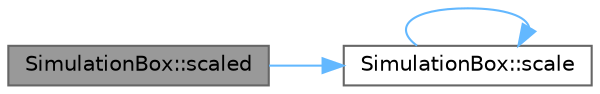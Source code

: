 digraph "SimulationBox::scaled"
{
 // LATEX_PDF_SIZE
  bgcolor="transparent";
  edge [fontname=Helvetica,fontsize=10,labelfontname=Helvetica,labelfontsize=10];
  node [fontname=Helvetica,fontsize=10,shape=box,height=0.2,width=0.4];
  rankdir="LR";
  Node1 [id="Node000001",label="SimulationBox::scaled",height=0.2,width=0.4,color="gray40", fillcolor="grey60", style="filled", fontcolor="black",tooltip="Returns a new SimulationBox scaled by a scalar factor."];
  Node1 -> Node2 [id="edge1_Node000001_Node000002",color="steelblue1",style="solid",tooltip=" "];
  Node2 [id="Node000002",label="SimulationBox::scale",height=0.2,width=0.4,color="grey40", fillcolor="white", style="filled",URL="$structSimulationBox.html#a3e3a7571cf6512a3e0efb325c0283fa9",tooltip="Scales the simulation box by a scalar factor."];
  Node2 -> Node2 [id="edge2_Node000002_Node000002",color="steelblue1",style="solid",tooltip=" "];
}
